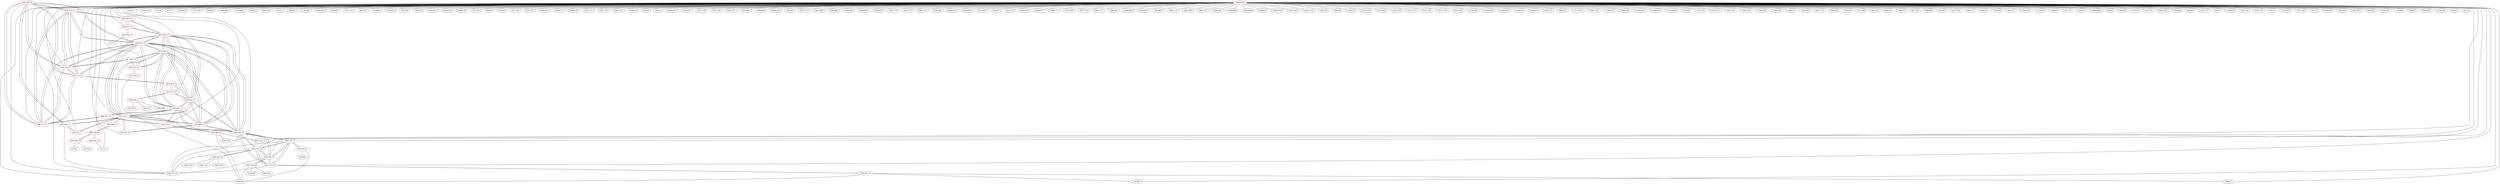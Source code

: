 graph {
	429 [label="(429) R35_T2" color=red]
	450 [label="(450) T16_T1"]
	449 [label="(449) T15_T1"]
	464 [label="(464) R35_T1"]
	448 [label="(448) T14_T1"]
	451 [label="(451) T17_T1"]
	430 [label="(430) R52_T1"]
	428 [label="(428) T22_T1"]
	430 [label="(430) R52_T1" color=red]
	433 [label="(433) D2_T"]
	434 [label="(434) C8_T"]
	429 [label="(429) R35_T2"]
	428 [label="(428) T22_T1"]
	431 [label="(431) R58_T1" color=red]
	432 [label="(432) R57_T1"]
	433 [label="(433) D2_T"]
	455 [label="(455) R29_T1"]
	464 [label="(464) R35_T1"]
	439 [label="(439) R40_T2"]
	459 [label="(459) R30_T1"]
	453 [label="(453) R27_T1"]
	454 [label="(454) R28_T1"]
	432 [label="(432) R57_T1" color=red]
	431 [label="(431) R58_T1"]
	433 [label="(433) D2_T"]
	433 [label="(433) D2_T" color=red]
	430 [label="(430) R52_T1"]
	434 [label="(434) C8_T"]
	431 [label="(431) R58_T1"]
	432 [label="(432) R57_T1"]
	455 [label="(455) R29_T1"]
	464 [label="(464) R35_T1"]
	439 [label="(439) R40_T2"]
	459 [label="(459) R30_T1"]
	453 [label="(453) R27_T1"]
	454 [label="(454) R28_T1"]
	467 [label="(467) R80_P3"]
	434 [label="(434) C8_T" color=red]
	433 [label="(433) D2_T"]
	430 [label="(430) R52_T1"]
	435 [label="(435) R36_T2" color=red]
	293 [label="(293) R105"]
	291 [label="(291) Q14"]
	288 [label="(288) U18"]
	440 [label="(440) T18_T2"]
	436 [label="(436) R37_T2" color=red]
	76 [label="(76) R47"]
	104 [label="(104) U7"]
	363 [label="(363) U16"]
	441 [label="(441) T19_T2"]
	437 [label="(437) R38_T2" color=red]
	363 [label="(363) U16"]
	233 [label="(233) R57"]
	234 [label="(234) C41"]
	442 [label="(442) T20_T2"]
	438 [label="(438) R39_T2" color=red]
	363 [label="(363) U16"]
	28 [label="(28) R9"]
	443 [label="(443) T21_T2"]
	439 [label="(439) R40_T2" color=red]
	455 [label="(455) R29_T1"]
	464 [label="(464) R35_T1"]
	459 [label="(459) R30_T1"]
	433 [label="(433) D2_T"]
	431 [label="(431) R58_T1"]
	453 [label="(453) R27_T1"]
	454 [label="(454) R28_T1"]
	428 [label="(428) T22_T1"]
	441 [label="(441) T19_T2"]
	440 [label="(440) T18_T2"]
	443 [label="(443) T21_T2"]
	442 [label="(442) T20_T2"]
	440 [label="(440) T18_T2" color=red]
	428 [label="(428) T22_T1"]
	441 [label="(441) T19_T2"]
	439 [label="(439) R40_T2"]
	443 [label="(443) T21_T2"]
	442 [label="(442) T20_T2"]
	435 [label="(435) R36_T2"]
	441 [label="(441) T19_T2" color=red]
	428 [label="(428) T22_T1"]
	440 [label="(440) T18_T2"]
	439 [label="(439) R40_T2"]
	443 [label="(443) T21_T2"]
	442 [label="(442) T20_T2"]
	436 [label="(436) R37_T2"]
	442 [label="(442) T20_T2" color=red]
	428 [label="(428) T22_T1"]
	441 [label="(441) T19_T2"]
	440 [label="(440) T18_T2"]
	439 [label="(439) R40_T2"]
	443 [label="(443) T21_T2"]
	437 [label="(437) R38_T2"]
	443 [label="(443) T21_T2" color=red]
	428 [label="(428) T22_T1"]
	441 [label="(441) T19_T2"]
	440 [label="(440) T18_T2"]
	439 [label="(439) R40_T2"]
	442 [label="(442) T20_T2"]
	438 [label="(438) R39_T2"]
	444 [label="(444) T10_T1" color=red]
	452 [label="(452) R23_T1"]
	460 [label="(460) R31_T1"]
	453 [label="(453) R27_T1"]
	445 [label="(445) T11_T1" color=red]
	457 [label="(457) R24_T1"]
	461 [label="(461) R32_T1"]
	454 [label="(454) R28_T1"]
	446 [label="(446) T12_T1" color=red]
	462 [label="(462) R33_T1"]
	455 [label="(455) R29_T1"]
	456 [label="(456) R25_T1"]
	447 [label="(447) T13_T1" color=red]
	459 [label="(459) R30_T1"]
	463 [label="(463) R34_T1"]
	458 [label="(458) R26_T1"]
	448 [label="(448) T14_T1" color=red]
	450 [label="(450) T16_T1"]
	449 [label="(449) T15_T1"]
	464 [label="(464) R35_T1"]
	451 [label="(451) T17_T1"]
	429 [label="(429) R35_T2"]
	460 [label="(460) R31_T1"]
	449 [label="(449) T15_T1" color=red]
	450 [label="(450) T16_T1"]
	464 [label="(464) R35_T1"]
	448 [label="(448) T14_T1"]
	451 [label="(451) T17_T1"]
	429 [label="(429) R35_T2"]
	461 [label="(461) R32_T1"]
	450 [label="(450) T16_T1" color=red]
	449 [label="(449) T15_T1"]
	464 [label="(464) R35_T1"]
	448 [label="(448) T14_T1"]
	451 [label="(451) T17_T1"]
	429 [label="(429) R35_T2"]
	462 [label="(462) R33_T1"]
	451 [label="(451) T17_T1" color=red]
	450 [label="(450) T16_T1"]
	449 [label="(449) T15_T1"]
	464 [label="(464) R35_T1"]
	448 [label="(448) T14_T1"]
	429 [label="(429) R35_T2"]
	463 [label="(463) R34_T1"]
	452 [label="(452) R23_T1" color=red]
	319 [label="(319) U20"]
	363 [label="(363) U16"]
	320 [label="(320) U24"]
	444 [label="(444) T10_T1"]
	453 [label="(453) R27_T1" color=red]
	455 [label="(455) R29_T1"]
	464 [label="(464) R35_T1"]
	439 [label="(439) R40_T2"]
	459 [label="(459) R30_T1"]
	433 [label="(433) D2_T"]
	431 [label="(431) R58_T1"]
	454 [label="(454) R28_T1"]
	444 [label="(444) T10_T1"]
	460 [label="(460) R31_T1"]
	454 [label="(454) R28_T1" color=red]
	455 [label="(455) R29_T1"]
	464 [label="(464) R35_T1"]
	439 [label="(439) R40_T2"]
	459 [label="(459) R30_T1"]
	433 [label="(433) D2_T"]
	431 [label="(431) R58_T1"]
	453 [label="(453) R27_T1"]
	461 [label="(461) R32_T1"]
	445 [label="(445) T11_T1"]
	455 [label="(455) R29_T1" color=red]
	464 [label="(464) R35_T1"]
	439 [label="(439) R40_T2"]
	459 [label="(459) R30_T1"]
	433 [label="(433) D2_T"]
	431 [label="(431) R58_T1"]
	453 [label="(453) R27_T1"]
	454 [label="(454) R28_T1"]
	462 [label="(462) R33_T1"]
	446 [label="(446) T12_T1"]
	456 [label="(456) R25_T1" color=red]
	2 [label="(2) F3"]
	446 [label="(446) T12_T1"]
	457 [label="(457) R24_T1" color=red]
	363 [label="(363) U16"]
	445 [label="(445) T11_T1"]
	458 [label="(458) R26_T1" color=red]
	301 [label="(301) Q1"]
	298 [label="(298) C88"]
	295 [label="(295) JP16"]
	447 [label="(447) T13_T1"]
	459 [label="(459) R30_T1" color=red]
	455 [label="(455) R29_T1"]
	464 [label="(464) R35_T1"]
	439 [label="(439) R40_T2"]
	433 [label="(433) D2_T"]
	431 [label="(431) R58_T1"]
	453 [label="(453) R27_T1"]
	454 [label="(454) R28_T1"]
	463 [label="(463) R34_T1"]
	447 [label="(447) T13_T1"]
	460 [label="(460) R31_T1" color=red]
	444 [label="(444) T10_T1"]
	453 [label="(453) R27_T1"]
	448 [label="(448) T14_T1"]
	461 [label="(461) R32_T1" color=red]
	449 [label="(449) T15_T1"]
	454 [label="(454) R28_T1"]
	445 [label="(445) T11_T1"]
	462 [label="(462) R33_T1" color=red]
	450 [label="(450) T16_T1"]
	455 [label="(455) R29_T1"]
	446 [label="(446) T12_T1"]
	463 [label="(463) R34_T1" color=red]
	451 [label="(451) T17_T1"]
	459 [label="(459) R30_T1"]
	447 [label="(447) T13_T1"]
	464 [label="(464) R35_T1" color=red]
	455 [label="(455) R29_T1"]
	439 [label="(439) R40_T2"]
	459 [label="(459) R30_T1"]
	433 [label="(433) D2_T"]
	431 [label="(431) R58_T1"]
	453 [label="(453) R27_T1"]
	454 [label="(454) R28_T1"]
	450 [label="(450) T16_T1"]
	449 [label="(449) T15_T1"]
	448 [label="(448) T14_T1"]
	451 [label="(451) T17_T1"]
	429 [label="(429) R35_T2"]
	465 [label="(465) T80_P3" color=red]
	466 [label="(466) R81_P3"]
	468 [label="(468) R82_P3"]
	467 [label="(467) R80_P3"]
	466 [label="(466) R81_P3" color=red]
	11 [label="(11) R2"]
	31 [label="(31) R12"]
	465 [label="(465) T80_P3"]
	467 [label="(467) R80_P3" color=red]
	433 [label="(433) D2_T"]
	465 [label="(465) T80_P3"]
	468 [label="(468) R82_P3" color=red]
	52 [label="(52) U1"]
	465 [label="(465) T80_P3"]
	469 [label="(469) GND" color=red]
	120 [label="(120) IC1"]
	374 [label="(374) P14"]
	7 [label="(7) C8"]
	6 [label="(6) C7"]
	132 [label="(132) IC2"]
	363 [label="(363) U16"]
	52 [label="(52) U1"]
	110 [label="(110) C33"]
	109 [label="(109) J6"]
	366 [label="(366) SW1"]
	111 [label="(111) FB1"]
	53 [label="(53) J5"]
	365 [label="(365) U26"]
	41 [label="(41) C1"]
	40 [label="(40) C5"]
	113 [label="(113) R48"]
	364 [label="(364) U25"]
	55 [label="(55) R25"]
	107 [label="(107) C31"]
	48 [label="(48) R31"]
	47 [label="(47) R81"]
	108 [label="(108) C32"]
	46 [label="(46) R91"]
	362 [label="(362) P4"]
	361 [label="(361) C85"]
	341 [label="(341) C49"]
	348 [label="(348) C56"]
	43 [label="(43) C63"]
	44 [label="(44) C9"]
	375 [label="(375) P1"]
	56 [label="(56) C64"]
	347 [label="(347) C55"]
	346 [label="(346) C54"]
	345 [label="(345) C53"]
	344 [label="(344) C52"]
	343 [label="(343) C51"]
	342 [label="(342) C50"]
	105 [label="(105) U10"]
	106 [label="(106) U9"]
	34 [label="(34) C4"]
	35 [label="(35) U2"]
	353 [label="(353) C69"]
	352 [label="(352) C47"]
	351 [label="(351) C48"]
	350 [label="(350) C58"]
	349 [label="(349) C57"]
	357 [label="(357) R93"]
	356 [label="(356) R94"]
	355 [label="(355) C82"]
	427 [label="(427) X1"]
	396 [label="(396) U17"]
	395 [label="(395) R88"]
	394 [label="(394) R89"]
	419 [label="(419) C98"]
	420 [label="(420) C99"]
	418 [label="(418) C79"]
	405 [label="(405) C74"]
	404 [label="(404) C73"]
	403 [label="(403) C72"]
	397 [label="(397) C80"]
	406 [label="(406) C75"]
	413 [label="(413) FB7"]
	417 [label="(417) C81"]
	416 [label="(416) J7"]
	415 [label="(415) C78"]
	401 [label="(401) C70"]
	400 [label="(400) C67"]
	399 [label="(399) C77"]
	414 [label="(414) C68"]
	407 [label="(407) C76"]
	402 [label="(402) C71"]
	382 [label="(382) C90"]
	390 [label="(390) R85"]
	381 [label="(381) U19"]
	391 [label="(391) R87"]
	393 [label="(393) U14"]
	408 [label="(408) R97"]
	388 [label="(388) C61"]
	387 [label="(387) C62"]
	392 [label="(392) R86"]
	201 [label="(201) R108"]
	203 [label="(203) Q3"]
	208 [label="(208) R158"]
	207 [label="(207) C83"]
	206 [label="(206) C101"]
	205 [label="(205) Q5"]
	204 [label="(204) Q4"]
	202 [label="(202) Q2"]
	218 [label="(218) C104"]
	217 [label="(217) U23"]
	216 [label="(216) U28"]
	215 [label="(215) U27"]
	214 [label="(214) U29"]
	213 [label="(213) C103"]
	212 [label="(212) C94"]
	211 [label="(211) C89"]
	210 [label="(210) C102"]
	219 [label="(219) R165"]
	196 [label="(196) J10"]
	199 [label="(199) J14"]
	194 [label="(194) J13"]
	169 [label="(169) Q11"]
	171 [label="(171) R115"]
	200 [label="(200) C100"]
	175 [label="(175) Q12"]
	185 [label="(185) D36"]
	174 [label="(174) R112"]
	184 [label="(184) D33"]
	177 [label="(177) R116"]
	172 [label="(172) Q7"]
	161 [label="(161) Q6"]
	163 [label="(163) R111"]
	367 [label="(367) U22"]
	164 [label="(164) R106"]
	180 [label="(180) D21"]
	182 [label="(182) D22"]
	321 [label="(321) U4"]
	322 [label="(322) U3"]
	323 [label="(323) C16"]
	338 [label="(338) J18"]
	78 [label="(78) C28"]
	77 [label="(77) C29"]
	90 [label="(90) C21"]
	104 [label="(104) U7"]
	69 [label="(69) C23"]
	76 [label="(76) R47"]
	68 [label="(68) C27"]
	67 [label="(67) C25"]
	88 [label="(88) R36"]
	87 [label="(87) R37"]
	320 [label="(320) U24"]
	331 [label="(331) ZA1"]
	20 [label="(20) C13"]
	19 [label="(19) C12"]
	332 [label="(332) D4"]
	18 [label="(18) C11"]
	334 [label="(334) ZA14"]
	17 [label="(17) C10"]
	326 [label="(326) D3"]
	21 [label="(21) C14"]
	22 [label="(22) R17"]
	336 [label="(336) FB20"]
	80 [label="(80) J4"]
	24 [label="(24) R19"]
	79 [label="(79) U8"]
	25 [label="(25) C15"]
	339 [label="(339) D25"]
	93 [label="(93) R40"]
	94 [label="(94) R41"]
	327 [label="(327) C17"]
	9 [label="(9) C2"]
	318 [label="(318) C45"]
	58 [label="(58) C22"]
	328 [label="(328) C18"]
	319 [label="(319) U20"]
	10 [label="(10) C3"]
	312 [label="(312) U12"]
	317 [label="(317) R24"]
	57 [label="(57) U5"]
	315 [label="(315) C20"]
	83 [label="(83) C30"]
	98 [label="(98) FB14"]
	61 [label="(61) R38"]
	314 [label="(314) U13"]
	72 [label="(72) R39"]
	96 [label="(96) U6"]
	316 [label="(316) R23"]
	313 [label="(313) C19"]
	64 [label="(64) D7"]
	8 [label="(8) C6"]
	442 [label="(442) T20_T2"]
	440 [label="(440) T18_T2"]
	441 [label="(441) T19_T2"]
	443 [label="(443) T21_T2"]
	432 [label="(432) R57_T1"]
	428 [label="(428) T22_T1"]
	433 [label="(433) D2_T"]
	445 [label="(445) T11_T1"]
	450 [label="(450) T16_T1"]
	451 [label="(451) T17_T1"]
	444 [label="(444) T10_T1"]
	446 [label="(446) T12_T1"]
	447 [label="(447) T13_T1"]
	448 [label="(448) T14_T1"]
	449 [label="(449) T15_T1"]
	434 [label="(434) C8_T"]
	429 -- 450
	429 -- 449
	429 -- 464
	429 -- 448
	429 -- 451
	429 -- 430
	429 -- 428
	430 -- 433
	430 -- 434
	430 -- 429
	430 -- 428
	431 -- 432
	431 -- 433
	431 -- 455
	431 -- 464
	431 -- 439
	431 -- 459
	431 -- 453
	431 -- 454
	432 -- 431
	432 -- 433
	433 -- 430
	433 -- 434
	433 -- 431
	433 -- 432
	433 -- 455
	433 -- 464
	433 -- 439
	433 -- 459
	433 -- 453
	433 -- 454
	433 -- 467
	434 -- 433
	434 -- 430
	435 -- 293
	435 -- 291
	435 -- 288
	435 -- 440
	436 -- 76
	436 -- 104
	436 -- 363
	436 -- 441
	437 -- 363
	437 -- 233
	437 -- 234
	437 -- 442
	438 -- 363
	438 -- 28
	438 -- 443
	439 -- 455
	439 -- 464
	439 -- 459
	439 -- 433
	439 -- 431
	439 -- 453
	439 -- 454
	439 -- 428
	439 -- 441
	439 -- 440
	439 -- 443
	439 -- 442
	440 -- 428
	440 -- 441
	440 -- 439
	440 -- 443
	440 -- 442
	440 -- 435
	441 -- 428
	441 -- 440
	441 -- 439
	441 -- 443
	441 -- 442
	441 -- 436
	442 -- 428
	442 -- 441
	442 -- 440
	442 -- 439
	442 -- 443
	442 -- 437
	443 -- 428
	443 -- 441
	443 -- 440
	443 -- 439
	443 -- 442
	443 -- 438
	444 -- 452
	444 -- 460
	444 -- 453
	445 -- 457
	445 -- 461
	445 -- 454
	446 -- 462
	446 -- 455
	446 -- 456
	447 -- 459
	447 -- 463
	447 -- 458
	448 -- 450
	448 -- 449
	448 -- 464
	448 -- 451
	448 -- 429
	448 -- 460
	449 -- 450
	449 -- 464
	449 -- 448
	449 -- 451
	449 -- 429
	449 -- 461
	450 -- 449
	450 -- 464
	450 -- 448
	450 -- 451
	450 -- 429
	450 -- 462
	451 -- 450
	451 -- 449
	451 -- 464
	451 -- 448
	451 -- 429
	451 -- 463
	452 -- 319
	452 -- 363
	452 -- 320
	452 -- 444
	453 -- 455
	453 -- 464
	453 -- 439
	453 -- 459
	453 -- 433
	453 -- 431
	453 -- 454
	453 -- 444
	453 -- 460
	454 -- 455
	454 -- 464
	454 -- 439
	454 -- 459
	454 -- 433
	454 -- 431
	454 -- 453
	454 -- 461
	454 -- 445
	455 -- 464
	455 -- 439
	455 -- 459
	455 -- 433
	455 -- 431
	455 -- 453
	455 -- 454
	455 -- 462
	455 -- 446
	456 -- 2
	456 -- 446
	457 -- 363
	457 -- 445
	458 -- 301
	458 -- 298
	458 -- 295
	458 -- 447
	459 -- 455
	459 -- 464
	459 -- 439
	459 -- 433
	459 -- 431
	459 -- 453
	459 -- 454
	459 -- 463
	459 -- 447
	460 -- 444
	460 -- 453
	460 -- 448
	461 -- 449
	461 -- 454
	461 -- 445
	462 -- 450
	462 -- 455
	462 -- 446
	463 -- 451
	463 -- 459
	463 -- 447
	464 -- 455
	464 -- 439
	464 -- 459
	464 -- 433
	464 -- 431
	464 -- 453
	464 -- 454
	464 -- 450
	464 -- 449
	464 -- 448
	464 -- 451
	464 -- 429
	465 -- 466
	465 -- 468
	465 -- 467
	466 -- 11
	466 -- 31
	466 -- 465
	467 -- 433
	467 -- 465
	468 -- 52
	468 -- 465
	469 -- 120
	469 -- 374
	469 -- 7
	469 -- 6
	469 -- 132
	469 -- 363
	469 -- 52
	469 -- 110
	469 -- 109
	469 -- 366
	469 -- 111
	469 -- 53
	469 -- 365
	469 -- 41
	469 -- 40
	469 -- 113
	469 -- 364
	469 -- 55
	469 -- 107
	469 -- 48
	469 -- 47
	469 -- 108
	469 -- 46
	469 -- 362
	469 -- 361
	469 -- 341
	469 -- 348
	469 -- 43
	469 -- 44
	469 -- 375
	469 -- 56
	469 -- 347
	469 -- 346
	469 -- 345
	469 -- 344
	469 -- 343
	469 -- 342
	469 -- 105
	469 -- 106
	469 -- 34
	469 -- 35
	469 -- 353
	469 -- 352
	469 -- 351
	469 -- 350
	469 -- 349
	469 -- 357
	469 -- 356
	469 -- 355
	469 -- 427
	469 -- 396
	469 -- 395
	469 -- 394
	469 -- 419
	469 -- 420
	469 -- 418
	469 -- 405
	469 -- 404
	469 -- 403
	469 -- 397
	469 -- 406
	469 -- 413
	469 -- 417
	469 -- 416
	469 -- 415
	469 -- 401
	469 -- 400
	469 -- 399
	469 -- 414
	469 -- 407
	469 -- 402
	469 -- 382
	469 -- 390
	469 -- 381
	469 -- 391
	469 -- 393
	469 -- 408
	469 -- 388
	469 -- 387
	469 -- 392
	469 -- 201
	469 -- 203
	469 -- 208
	469 -- 207
	469 -- 206
	469 -- 205
	469 -- 204
	469 -- 202
	469 -- 218
	469 -- 217
	469 -- 216
	469 -- 215
	469 -- 214
	469 -- 213
	469 -- 212
	469 -- 211
	469 -- 210
	469 -- 219
	469 -- 196
	469 -- 199
	469 -- 194
	469 -- 169
	469 -- 171
	469 -- 200
	469 -- 175
	469 -- 185
	469 -- 174
	469 -- 184
	469 -- 177
	469 -- 172
	469 -- 161
	469 -- 163
	469 -- 367
	469 -- 164
	469 -- 180
	469 -- 182
	469 -- 321
	469 -- 322
	469 -- 323
	469 -- 338
	469 -- 78
	469 -- 77
	469 -- 90
	469 -- 104
	469 -- 69
	469 -- 76
	469 -- 68
	469 -- 67
	469 -- 88
	469 -- 87
	469 -- 320
	469 -- 331
	469 -- 20
	469 -- 19
	469 -- 332
	469 -- 18
	469 -- 334
	469 -- 17
	469 -- 326
	469 -- 21
	469 -- 22
	469 -- 336
	469 -- 80
	469 -- 24
	469 -- 79
	469 -- 25
	469 -- 339
	469 -- 93
	469 -- 94
	469 -- 327
	469 -- 9
	469 -- 318
	469 -- 58
	469 -- 328
	469 -- 319
	469 -- 10
	469 -- 312
	469 -- 317
	469 -- 57
	469 -- 315
	469 -- 83
	469 -- 98
	469 -- 61
	469 -- 314
	469 -- 72
	469 -- 96
	469 -- 316
	469 -- 313
	469 -- 64
	469 -- 8
	469 -- 442
	469 -- 440
	469 -- 441
	469 -- 443
	469 -- 432
	469 -- 428
	469 -- 433
	469 -- 445
	469 -- 450
	469 -- 451
	469 -- 444
	469 -- 446
	469 -- 447
	469 -- 448
	469 -- 449
	469 -- 434
}